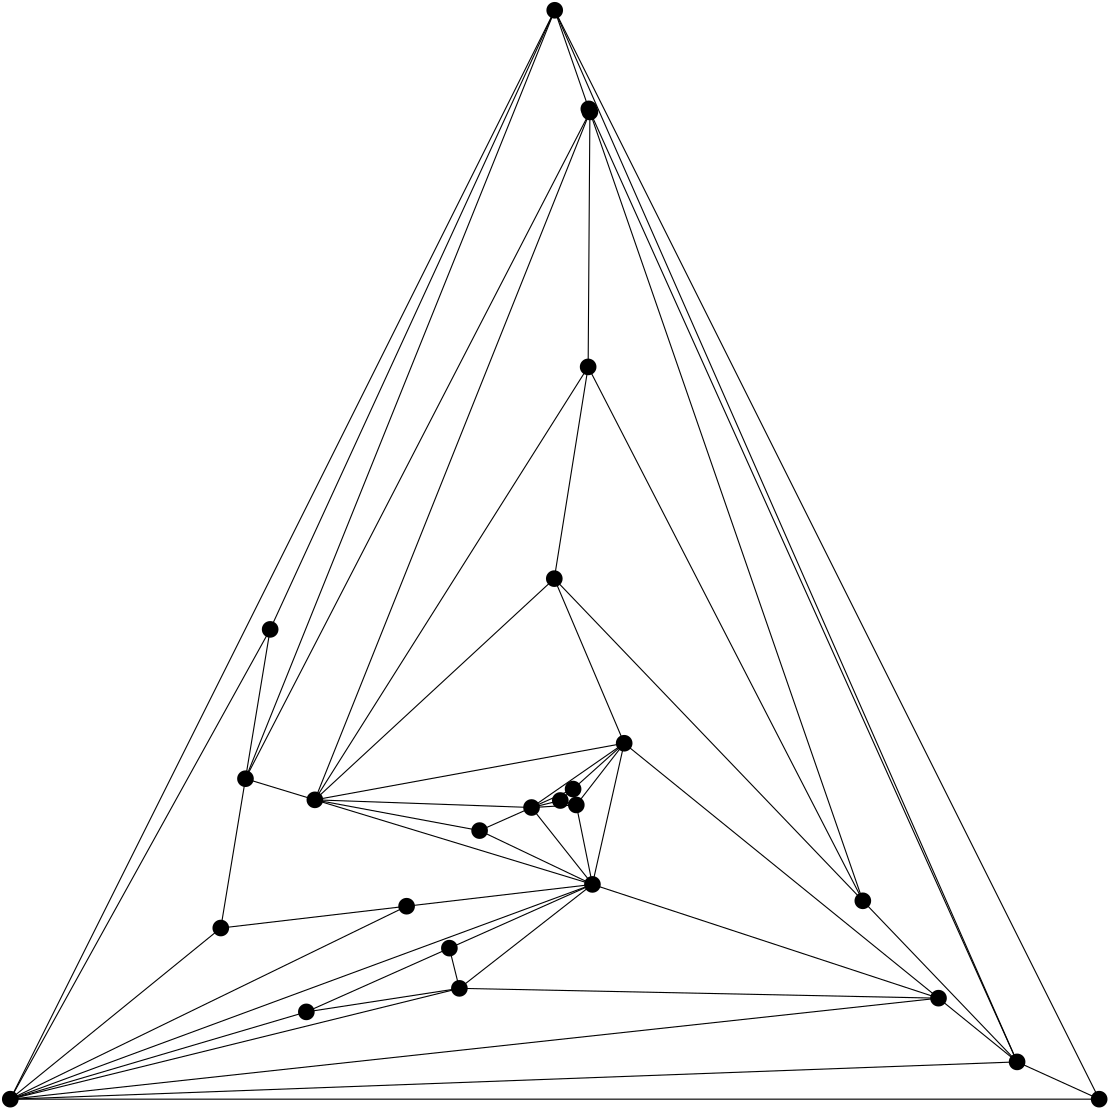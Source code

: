 <?xml version="1.0"?>
			<!DOCTYPE ipe SYSTEM "ipe.dtd">
			<ipe version="70005" creator="Ipe 7.1.4">
			<info created="D:20150825115823" modified="D:20150825115852"/>
					<ipestyle name="basic">
		<symbol name="arrow/arc(spx)">
		<path stroke="sym-stroke" fill="sym-stroke" pen="sym-pen">
		0 0 m
		-1 0.333 l
		-1 -0.333 l
		h
		</path>
		</symbol>
		<symbol name="arrow/farc(spx)">
		<path stroke="sym-stroke" fill="white" pen="sym-pen">
		0 0 m
		-1 0.333 l
		-1 -0.333 l
		h
		</path>
		</symbol>
		<symbol name="mark/circle(sx)" transformations="translations">
		<path fill="sym-stroke">
		0.6 0 0 0.6 0 0 e
		0.4 0 0 0.4 0 0 e
		</path>
		</symbol>
		<symbol name="mark/disk(sx)" transformations="translations">
		<path fill="sym-stroke">
		0.6 0 0 0.6 0 0 e
		</path>
		</symbol>
		<symbol name="mark/fdisk(sfx)" transformations="translations">
		<group>
		<path fill="sym-fill">
		0.5 0 0 0.5 0 0 e
		</path>
		<path fill="sym-stroke" fillrule="eofill">
		0.6 0 0 0.6 0 0 e
		0.4 0 0 0.4 0 0 e
		</path>
		</group>
		</symbol>
		<symbol name="mark/box(sx)" transformations="translations">
		<path fill="sym-stroke" fillrule="eofill">
		-0.6 -0.6 m
		0.6 -0.6 l
		0.6 0.6 l
		-0.6 0.6 l
		h
		-0.4 -0.4 m
		0.4 -0.4 l
		0.4 0.4 l
		-0.4 0.4 l
		h
		</path>
		</symbol>
		<symbol name="mark/square(sx)" transformations="translations">
		<path fill="sym-stroke">
		-0.6 -0.6 m
		0.6 -0.6 l
		0.6 0.6 l
		-0.6 0.6 l
		h
		</path>
		</symbol>
		<symbol name="mark/fsquare(sfx)" transformations="translations">
		<group>
		<path fill="sym-fill">
		-0.5 -0.5 m
		0.5 -0.5 l
		0.5 0.5 l
		-0.5 0.5 l
		h
		</path>
		<path fill="sym-stroke" fillrule="eofill">
		-0.6 -0.6 m
		0.6 -0.6 l
		0.6 0.6 l
		-0.6 0.6 l
		h
		-0.4 -0.4 m
		0.4 -0.4 l
		0.4 0.4 l
		-0.4 0.4 l
		h
		</path>
		</group>
		</symbol>
		<symbol name="mark/cross(sx)" transformations="translations">
		<group>
		<path fill="sym-stroke">
		-0.43 -0.57 m
		0.57 0.43 l
		0.43 0.57 l
		-0.57 -0.43 l
		h
		</path>
		<path fill="sym-stroke">
		-0.43 0.57 m
		0.57 -0.43 l
		0.43 -0.57 l
		-0.57 0.43 l
		h
		</path>
		</group>
		</symbol>
		<symbol name="arrow/fnormal(spx)">
		<path stroke="sym-stroke" fill="white" pen="sym-pen">
		0 0 m
		-1 0.333 l
		-1 -0.333 l
		h
		</path>
		</symbol>
		<symbol name="arrow/pointed(spx)">
		<path stroke="sym-stroke" fill="sym-stroke" pen="sym-pen">
		0 0 m
		-1 0.333 l
		-0.8 0 l
		-1 -0.333 l
		h
		</path>
		</symbol>
		<symbol name="arrow/fpointed(spx)">
		<path stroke="sym-stroke" fill="white" pen="sym-pen">
		0 0 m
		-1 0.333 l
		-0.8 0 l
		-1 -0.333 l
		h
		</path>
		</symbol>
		<symbol name="arrow/linear(spx)">
		<path stroke="sym-stroke" pen="sym-pen">
		-1 0.333 m
		0 0 l
		-1 -0.333 l
		</path>
		</symbol>
		<symbol name="arrow/fdouble(spx)">
		<path stroke="sym-stroke" fill="white" pen="sym-pen">
		0 0 m
		-1 0.333 l
		-1 -0.333 l
		h
		-1 0 m
		-2 0.333 l
		-2 -0.333 l
		h
		</path>
		</symbol>
		<symbol name="arrow/double(spx)">
		<path stroke="sym-stroke" fill="sym-stroke" pen="sym-pen">
		0 0 m
		-1 0.333 l
		-1 -0.333 l
		h
		-1 0 m
		-2 0.333 l
		-2 -0.333 l
		h
		</path>
		</symbol>
		<pen name="heavier" value="0.8"/>
		<pen name="fat" value="1.2"/>
		<pen name="ultrafat" value="2"/>
		<symbolsize name="large" value="5"/>
		<symbolsize name="small" value="2"/>
		<symbolsize name="tiny" value="1.1"/>
		<arrowsize name="large" value="10"/>
		<arrowsize name="small" value="5"/>
		<arrowsize name="tiny" value="3"/>
		<color name="red" value="1 0 0"/>
		<color name="green" value="0 1 0"/>
		<color name="blue" value="0 0 1"/>
		<color name="yellow" value="1 1 0"/>
		<color name="orange" value="1 0.647 0"/>
		<color name="gold" value="1 0.843 0"/>
		<color name="purple" value="0.627 0.125 0.941"/>
		<color name="gray" value="0.745"/>
		<color name="brown" value="0.647 0.165 0.165"/>
		<color name="navy" value="0 0 0.502"/>
		<color name="pink" value="1 0.753 0.796"/>
		<color name="seagreen" value="0.18 0.545 0.341"/>
		<color name="turquoise" value="0.251 0.878 0.816"/>
		<color name="violet" value="0.933 0.51 0.933"/>
		<color name="darkblue" value="0 0 0.545"/>
		<color name="darkcyan" value="0 0.545 0.545"/>
		<color name="darkgray" value="0.663"/>
		<color name="darkgreen" value="0 0.392 0"/>
		<color name="darkmagenta" value="0.545 0 0.545"/>
		<color name="darkorange" value="1 0.549 0"/>
		<color name="darkred" value="0.545 0 0"/>
		<color name="lightblue" value="0.678 0.847 0.902"/>
		<color name="lightcyan" value="0.878 1 1"/>
		<color name="lightgray" value="0.827"/>
		<color name="lightgreen" value="0.565 0.933 0.565"/>
		<color name="lightyellow" value="1 1 0.878"/>
		<dashstyle name="dashed" value="[4] 0"/>
		<dashstyle name="dotted" value="[1 3] 0"/>
		<dashstyle name="dash dotted" value="[4 2 1 2] 0"/>
		<dashstyle name="dash dot dotted" value="[4 2 1 2 1 2] 0"/>
		<textsize name="large" value="\large"/>
		<textsize name="Large" value="\Large"/>
		<textsize name="LARGE" value="\LARGE"/>
		<textsize name="huge" value="\huge"/>
		<textsize name="Huge" value="\Huge"/>
		<textsize name="small" value="\small"/>
		<textsize name="footnote" value="\footnotesize"/>
		<textsize name="tiny" value="\tiny"/>
		<textstyle name="center" begin="\begin{center}" end="\end{center}"/>
		<textstyle name="itemize" begin="\begin{itemize}" end="\end{itemize}"/>
		<textstyle name="item" begin="\begin{itemize}\item{}" end="\end{itemize}"/>
		<gridsize name="4 pts" value="4"/>
		<gridsize name="8 pts (~3 mm)" value="8"/>
		<gridsize name="16 pts (~6 mm)" value="16"/>
		<gridsize name="32 pts (~12 mm)" value="32"/>
		<gridsize name="10 pts (~3.5 mm)" value="10"/>
		<gridsize name="20 pts (~7 mm)" value="20"/>
		<gridsize name="14 pts (~5 mm)" value="14"/>
		<gridsize name="28 pts (~10 mm)" value="28"/>
		<gridsize name="56 pts (~20 mm)" value="56"/>
		<anglesize name="90 deg" value="90"/>
		<anglesize name="60 deg" value="60"/>
		<anglesize name="45 deg" value="45"/>
		<anglesize name="30 deg" value="30"/>
		<anglesize name="22.5 deg" value="22.5"/>
		<tiling name="falling" angle="-60" step="4" width="1"/>
		<tiling name="rising" angle="30" step="4" width="1"/>
		</ipestyle>
<page>
			<layer name="alpha"/>
			<layer name="beta"/>
			<view layers="alpha beta" active="alpha"/>
<path layer="beta" stroke="black">
406.917694627788 171.408980547671 m
308.665342293133 455.392720962190 l
</path>
<path layer="beta" stroke="black">
406.917694627788 171.408980547671 m
462.453936282187 113.417623400441 l
</path>
<path layer="beta" stroke="black">
406.917694627788 171.408980547671 m
295.845211318980 287.391694842038 l
</path>
<path layer="beta" stroke="black">
406.917694627788 171.408980547671 m
308.030348972456 363.613309222783 l
</path>
<path layer="beta" stroke="black">
309.570479759479 177.314918737385 m
100.000000000000 100.000000000161 l
</path>
<path layer="beta" stroke="black">
309.570479759479 177.314918737385 m
209.649314447787 207.755394535450 l
</path>
<path layer="beta" stroke="black">
309.570479759479 177.314918737385 m
434.163695217415 136.359980642586 l
</path>
<path layer="beta" stroke="black">
309.570479759479 177.314918737385 m
321.002730958328 228.129409611166 l
</path>
<path layer="beta" stroke="black">
309.570479759479 177.314918737385 m
287.652447390335 204.995377308681 l
</path>
<path layer="beta" stroke="black">
309.570479759479 177.314918737385 m
261.679672451017 139.892462356849 l
</path>
<path layer="beta" stroke="black">
309.570479759479 177.314918737385 m
242.676092479630 169.462053939470 l
</path>
<path layer="beta" stroke="black">
309.570479759479 177.314918737385 m
303.768808468171 205.919843401138 l
</path>
<path layer="beta" stroke="black">
309.570479759479 177.314918737385 m
268.957413865867 196.688563527172 l
</path>
<path layer="beta" stroke="black">
309.570479759479 177.314918737385 m
258.078222345890 154.367443713833 l
</path>
<path layer="beta" stroke="black">
100.000000000000 100.000000000161 m
175.781705199782 161.609189141555 l
</path>
<path layer="beta" stroke="black">
100.000000000000 100.000000000161 m
434.163695217415 136.359980642586 l
</path>
<path layer="beta" stroke="black">
100.000000000000 100.000000000161 m
295.999999999994 492.000000000000 l
</path>
<path layer="beta" stroke="black">
100.000000000000 100.000000000161 m
261.679672451017 139.892462356849 l
</path>
<path layer="beta" stroke="black">
100.000000000000 100.000000000161 m
193.556341039954 269.121837828375 l
</path>
<path layer="beta" stroke="black">
100.000000000000 100.000000000161 m
462.453936282187 113.417623400441 l
</path>
<path layer="beta" stroke="black">
100.000000000000 100.000000000161 m
242.676092479630 169.462053939470 l
</path>
<path layer="beta" stroke="black">
100.000000000000 100.000000000161 m
492.000000000000 100.000000000000 l
</path>
<path layer="beta" stroke="black">
100.000000000000 100.000000000161 m
206.585964932302 131.419968690281 l
</path>
<path layer="beta" stroke="black">
175.781705199782 161.609189141555 m
242.676092479630 169.462053939470 l
</path>
<path layer="beta" stroke="black">
175.781705199782 161.609189141555 m
184.669023119868 215.365513484965 l
</path>
<path layer="beta" stroke="black">
209.649314447787 207.755394535450 m
321.002730958328 228.129409611166 l
</path>
<path layer="beta" stroke="black">
209.649314447787 207.755394535450 m
287.652447390335 204.995377308681 l
</path>
<path layer="beta" stroke="black">
209.649314447787 207.755394535450 m
308.665342293133 455.392720962190 l
</path>
<path layer="beta" stroke="black">
209.649314447787 207.755394535450 m
295.845211318980 287.391694842038 l
</path>
<path layer="beta" stroke="black">
209.649314447787 207.755394535450 m
184.669023119868 215.365513484965 l
</path>
<path layer="beta" stroke="black">
209.649314447787 207.755394535450 m
268.957413865867 196.688563527172 l
</path>
<path layer="beta" stroke="black">
209.649314447787 207.755394535450 m
308.030348972456 363.613309222783 l
</path>
<path layer="beta" stroke="black">
434.163695217415 136.359980642586 m
321.002730958328 228.129409611166 l
</path>
<path layer="beta" stroke="black">
434.163695217415 136.359980642586 m
261.679672451017 139.892462356849 l
</path>
<path layer="beta" stroke="black">
434.163695217415 136.359980642586 m
462.453936282187 113.417623400441 l
</path>
<path layer="beta" stroke="black">
321.002730958328 228.129409611166 m
287.652447390335 204.995377308681 l
</path>
<path layer="beta" stroke="black">
321.002730958328 228.129409611166 m
295.845211318980 287.391694842038 l
</path>
<path layer="beta" stroke="black">
321.002730958328 228.129409611166 m
302.608474209910 211.640828333889 l
</path>
<path layer="beta" stroke="black">
321.002730958328 228.129409611166 m
303.768808468171 205.919843401138 l
</path>
<path layer="beta" stroke="black">
287.652447390335 204.995377308681 m
302.608474209910 211.640828333889 l
</path>
<path layer="beta" stroke="black">
287.652447390335 204.995377308681 m
303.768808468171 205.919843401138 l
</path>
<path layer="beta" stroke="black">
287.652447390335 204.995377308681 m
268.957413865867 196.688563527172 l
</path>
<path layer="beta" stroke="black">
287.652447390335 204.995377308681 m
298.009910022805 207.518683014569 l
</path>
<path layer="beta" stroke="black">
295.999999999994 492.000000000000 m
193.556341039954 269.121837828375 l
</path>
<path layer="beta" stroke="black">
295.999999999994 492.000000000000 m
462.453936282187 113.417623400441 l
</path>
<path layer="beta" stroke="black">
295.999999999994 492.000000000000 m
184.669023119868 215.365513484965 l
</path>
<path layer="beta" stroke="black">
295.999999999994 492.000000000000 m
492.000000000000 100.000000000000 l
</path>
<path layer="beta" stroke="black">
295.999999999994 492.000000000000 m
308.281544041826 456.502032448185 l
</path>
<path layer="beta" stroke="black">
261.679672451017 139.892462356849 m
206.585964932302 131.419968690281 l
</path>
<path layer="beta" stroke="black">
261.679672451017 139.892462356849 m
258.078222345890 154.367443713833 l
</path>
<path layer="beta" stroke="black">
193.556341039954 269.121837828375 m
184.669023119868 215.365513484965 l
</path>
<path layer="beta" stroke="black">
308.665342293133 455.392720962190 m
184.669023119868 215.365513484965 l
</path>
<path layer="beta" stroke="black">
308.665342293133 455.392720962190 m
308.281544041826 456.502032448185 l
</path>
<path layer="beta" stroke="black">
308.665342293133 455.392720962190 m
308.030348972456 363.613309222783 l
</path>
<path layer="beta" stroke="black">
462.453936282187 113.417623400441 m
492.000000000000 100.000000000000 l
</path>
<path layer="beta" stroke="black">
462.453936282187 113.417623400441 m
308.281544041826 456.502032448185 l
</path>
<path layer="beta" stroke="black">
295.845211318980 287.391694842038 m
308.030348972456 363.613309222783 l
</path>
<path layer="beta" stroke="black">
302.608474209910 211.640828333889 m
303.768808468171 205.919843401138 l
</path>
<path layer="beta" stroke="black">
302.608474209910 211.640828333889 m
298.009910022805 207.518683014569 l
</path>
<path layer="beta" stroke="black">
303.768808468171 205.919843401138 m
298.009910022805 207.518683014569 l
</path>
<path layer="beta" stroke="black">
206.585964932302 131.419968690281 m
258.078222345890 154.367443713833 l
</path>
<use layer="alpha" name="mark/disk(sx)" pos="406.917694627788 171.408980547671" size="large" stroke="black"/>
<use layer="alpha" name="mark/disk(sx)" pos="309.570479759479 177.314918737385" size="large" stroke="black"/>
<use layer="alpha" name="mark/disk(sx)" pos="100.000000000000 100.000000000161" size="large" stroke="black"/>
<use layer="alpha" name="mark/disk(sx)" pos="175.781705199782 161.609189141555" size="large" stroke="black"/>
<use layer="alpha" name="mark/disk(sx)" pos="209.649314447787 207.755394535450" size="large" stroke="black"/>
<use layer="alpha" name="mark/disk(sx)" pos="434.163695217415 136.359980642586" size="large" stroke="black"/>
<use layer="alpha" name="mark/disk(sx)" pos="321.002730958328 228.129409611166" size="large" stroke="black"/>
<use layer="alpha" name="mark/disk(sx)" pos="287.652447390335 204.995377308681" size="large" stroke="black"/>
<use layer="alpha" name="mark/disk(sx)" pos="295.999999999994 492.000000000000" size="large" stroke="black"/>
<use layer="alpha" name="mark/disk(sx)" pos="261.679672451017 139.892462356849" size="large" stroke="black"/>
<use layer="alpha" name="mark/disk(sx)" pos="193.556341039954 269.121837828375" size="large" stroke="black"/>
<use layer="alpha" name="mark/disk(sx)" pos="308.665342293133 455.392720962190" size="large" stroke="black"/>
<use layer="alpha" name="mark/disk(sx)" pos="462.453936282187 113.417623400441" size="large" stroke="black"/>
<use layer="alpha" name="mark/disk(sx)" pos="295.845211318980 287.391694842038" size="large" stroke="black"/>
<use layer="alpha" name="mark/disk(sx)" pos="242.676092479630 169.462053939470" size="large" stroke="black"/>
<use layer="alpha" name="mark/disk(sx)" pos="302.608474209910 211.640828333889" size="large" stroke="black"/>
<use layer="alpha" name="mark/disk(sx)" pos="303.768808468171 205.919843401138" size="large" stroke="black"/>
<use layer="alpha" name="mark/disk(sx)" pos="184.669023119868 215.365513484965" size="large" stroke="black"/>
<use layer="alpha" name="mark/disk(sx)" pos="492.000000000000 100.000000000000" size="large" stroke="black"/>
<use layer="alpha" name="mark/disk(sx)" pos="206.585964932302 131.419968690281" size="large" stroke="black"/>
<use layer="alpha" name="mark/disk(sx)" pos="268.957413865867 196.688563527172" size="large" stroke="black"/>
<use layer="alpha" name="mark/disk(sx)" pos="258.078222345890 154.367443713833" size="large" stroke="black"/>
<use layer="alpha" name="mark/disk(sx)" pos="308.281544041826 456.502032448185" size="large" stroke="black"/>
<use layer="alpha" name="mark/disk(sx)" pos="308.030348972456 363.613309222783" size="large" stroke="black"/>
<use layer="alpha" name="mark/disk(sx)" pos="298.009910022805 207.518683014569" size="large" stroke="black"/>
</page>
</ipe>